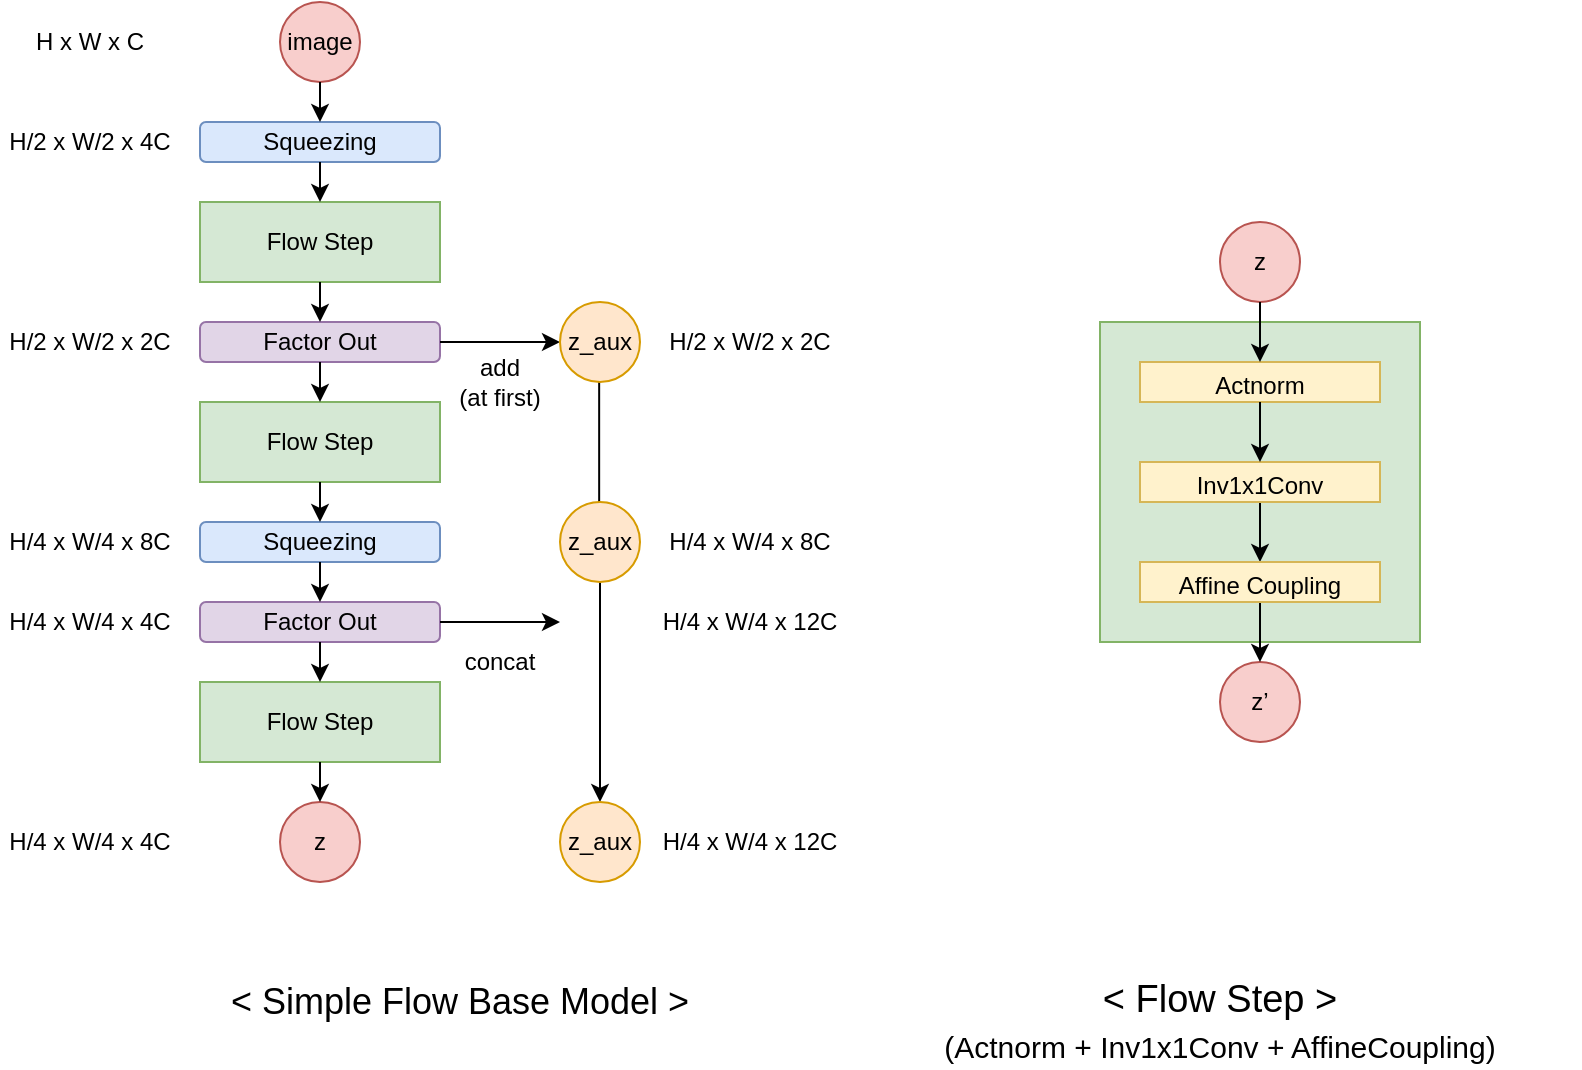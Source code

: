 <mxfile version="13.1.3" type="github"><diagram id="MLvaXR7uLGM2AmDOs16T" name="Page-1"><mxGraphModel dx="1010" dy="593" grid="1" gridSize="10" guides="1" tooltips="1" connect="1" arrows="1" fold="1" page="1" pageScale="1" pageWidth="827" pageHeight="1169" math="0" shadow="0"><root><mxCell id="0"/><mxCell id="1" parent="0"/><mxCell id="Kt0HlYR-KOXyF1gNKev--61" value="" style="rounded=0;whiteSpace=wrap;html=1;fontSize=19;fillColor=#d5e8d4;strokeColor=#82b366;" vertex="1" parent="1"><mxGeometry x="560" y="170" width="160" height="160" as="geometry"/></mxCell><mxCell id="Kt0HlYR-KOXyF1gNKev--3" value="Flow Step" style="rounded=0;whiteSpace=wrap;html=1;fillColor=#d5e8d4;strokeColor=#82b366;" vertex="1" parent="1"><mxGeometry x="110" y="110" width="120" height="40" as="geometry"/></mxCell><mxCell id="Kt0HlYR-KOXyF1gNKev--4" value="Flow Step" style="rounded=0;whiteSpace=wrap;html=1;fillColor=#d5e8d4;strokeColor=#82b366;" vertex="1" parent="1"><mxGeometry x="110" y="210" width="120" height="40" as="geometry"/></mxCell><mxCell id="Kt0HlYR-KOXyF1gNKev--7" value="Squeezing" style="rounded=1;whiteSpace=wrap;html=1;fillColor=#dae8fc;strokeColor=#6c8ebf;" vertex="1" parent="1"><mxGeometry x="110" y="70" width="120" height="20" as="geometry"/></mxCell><mxCell id="Kt0HlYR-KOXyF1gNKev--8" value="Factor Out" style="rounded=1;whiteSpace=wrap;html=1;fillColor=#e1d5e7;strokeColor=#9673a6;" vertex="1" parent="1"><mxGeometry x="110" y="170" width="120" height="20" as="geometry"/></mxCell><mxCell id="Kt0HlYR-KOXyF1gNKev--9" value="Flow Step" style="rounded=0;whiteSpace=wrap;html=1;fillColor=#d5e8d4;strokeColor=#82b366;" vertex="1" parent="1"><mxGeometry x="110" y="350" width="120" height="40" as="geometry"/></mxCell><mxCell id="Kt0HlYR-KOXyF1gNKev--10" value="Squeezing" style="rounded=1;whiteSpace=wrap;html=1;fillColor=#dae8fc;strokeColor=#6c8ebf;" vertex="1" parent="1"><mxGeometry x="110" y="270" width="120" height="20" as="geometry"/></mxCell><mxCell id="Kt0HlYR-KOXyF1gNKev--11" value="" style="endArrow=classic;html=1;exitX=1;exitY=0.5;exitDx=0;exitDy=0;" edge="1" parent="1" source="Kt0HlYR-KOXyF1gNKev--8"><mxGeometry width="50" height="50" relative="1" as="geometry"><mxPoint x="420" y="320" as="sourcePoint"/><mxPoint x="290" y="180" as="targetPoint"/></mxGeometry></mxCell><mxCell id="Kt0HlYR-KOXyF1gNKev--13" value="" style="endArrow=classic;html=1;" edge="1" parent="1"><mxGeometry width="50" height="50" relative="1" as="geometry"><mxPoint x="309.58" y="200" as="sourcePoint"/><mxPoint x="309.58" y="270" as="targetPoint"/></mxGeometry></mxCell><mxCell id="Kt0HlYR-KOXyF1gNKev--14" value="" style="endArrow=classic;html=1;exitX=0.5;exitY=1;exitDx=0;exitDy=0;entryX=0.5;entryY=0;entryDx=0;entryDy=0;" edge="1" parent="1" source="Kt0HlYR-KOXyF1gNKev--16" target="Kt0HlYR-KOXyF1gNKev--35"><mxGeometry width="50" height="50" relative="1" as="geometry"><mxPoint x="310" y="340" as="sourcePoint"/><mxPoint x="310" y="410" as="targetPoint"/></mxGeometry></mxCell><mxCell id="Kt0HlYR-KOXyF1gNKev--15" value="z_aux" style="ellipse;whiteSpace=wrap;html=1;aspect=fixed;fillColor=#ffe6cc;strokeColor=#d79b00;" vertex="1" parent="1"><mxGeometry x="290" y="160" width="40" height="40" as="geometry"/></mxCell><mxCell id="Kt0HlYR-KOXyF1gNKev--16" value="z_aux" style="ellipse;whiteSpace=wrap;html=1;aspect=fixed;fillColor=#ffe6cc;strokeColor=#d79b00;" vertex="1" parent="1"><mxGeometry x="290" y="260" width="40" height="40" as="geometry"/></mxCell><mxCell id="Kt0HlYR-KOXyF1gNKev--17" value="Factor Out" style="rounded=1;whiteSpace=wrap;html=1;fillColor=#e1d5e7;strokeColor=#9673a6;" vertex="1" parent="1"><mxGeometry x="110" y="310" width="120" height="20" as="geometry"/></mxCell><mxCell id="Kt0HlYR-KOXyF1gNKev--22" value="" style="endArrow=classic;html=1;exitX=1;exitY=0.5;exitDx=0;exitDy=0;" edge="1" parent="1" source="Kt0HlYR-KOXyF1gNKev--17"><mxGeometry width="50" height="50" relative="1" as="geometry"><mxPoint x="390" y="340" as="sourcePoint"/><mxPoint x="290" y="320" as="targetPoint"/></mxGeometry></mxCell><mxCell id="Kt0HlYR-KOXyF1gNKev--23" value="concat" style="text;html=1;strokeColor=none;fillColor=none;align=center;verticalAlign=middle;whiteSpace=wrap;rounded=0;" vertex="1" parent="1"><mxGeometry x="240" y="330" width="40" height="20" as="geometry"/></mxCell><mxCell id="Kt0HlYR-KOXyF1gNKev--24" value="add&lt;br&gt;(at first)" style="text;html=1;strokeColor=none;fillColor=none;align=center;verticalAlign=middle;whiteSpace=wrap;rounded=0;" vertex="1" parent="1"><mxGeometry x="235" y="190" width="50" height="20" as="geometry"/></mxCell><mxCell id="Kt0HlYR-KOXyF1gNKev--25" value="H x W x C" style="text;html=1;strokeColor=none;fillColor=none;align=center;verticalAlign=middle;whiteSpace=wrap;rounded=0;" vertex="1" parent="1"><mxGeometry x="25" y="20" width="60" height="20" as="geometry"/></mxCell><mxCell id="Kt0HlYR-KOXyF1gNKev--26" value="H/2 x W/2 x 4C" style="text;html=1;strokeColor=none;fillColor=none;align=center;verticalAlign=middle;whiteSpace=wrap;rounded=0;" vertex="1" parent="1"><mxGeometry x="10" y="70" width="90" height="20" as="geometry"/></mxCell><mxCell id="Kt0HlYR-KOXyF1gNKev--27" value="H/2 x W/2 x 2C" style="text;html=1;strokeColor=none;fillColor=none;align=center;verticalAlign=middle;whiteSpace=wrap;rounded=0;" vertex="1" parent="1"><mxGeometry x="10" y="170" width="90" height="20" as="geometry"/></mxCell><mxCell id="Kt0HlYR-KOXyF1gNKev--28" value="H/2 x W/2 x 2C" style="text;html=1;strokeColor=none;fillColor=none;align=center;verticalAlign=middle;whiteSpace=wrap;rounded=0;" vertex="1" parent="1"><mxGeometry x="340" y="170" width="90" height="20" as="geometry"/></mxCell><mxCell id="Kt0HlYR-KOXyF1gNKev--29" value="H/4 x W/4 x 8C" style="text;html=1;strokeColor=none;fillColor=none;align=center;verticalAlign=middle;whiteSpace=wrap;rounded=0;" vertex="1" parent="1"><mxGeometry x="340" y="270" width="90" height="20" as="geometry"/></mxCell><mxCell id="Kt0HlYR-KOXyF1gNKev--30" value="H/4 x W/4 x 8C" style="text;html=1;strokeColor=none;fillColor=none;align=center;verticalAlign=middle;whiteSpace=wrap;rounded=0;" vertex="1" parent="1"><mxGeometry x="10" y="270" width="90" height="20" as="geometry"/></mxCell><mxCell id="Kt0HlYR-KOXyF1gNKev--31" value="H/4 x W/4 x 4C" style="text;html=1;strokeColor=none;fillColor=none;align=center;verticalAlign=middle;whiteSpace=wrap;rounded=0;" vertex="1" parent="1"><mxGeometry x="10" y="310" width="90" height="20" as="geometry"/></mxCell><mxCell id="Kt0HlYR-KOXyF1gNKev--32" value="H/4 x W/4 x 12C" style="text;html=1;strokeColor=none;fillColor=none;align=center;verticalAlign=middle;whiteSpace=wrap;rounded=0;" vertex="1" parent="1"><mxGeometry x="340" y="310" width="90" height="20" as="geometry"/></mxCell><mxCell id="Kt0HlYR-KOXyF1gNKev--33" value="H/4 x W/4 x 4C" style="text;html=1;strokeColor=none;fillColor=none;align=center;verticalAlign=middle;whiteSpace=wrap;rounded=0;" vertex="1" parent="1"><mxGeometry x="10" y="420" width="90" height="20" as="geometry"/></mxCell><mxCell id="Kt0HlYR-KOXyF1gNKev--34" value="H/4 x W/4 x 12C" style="text;html=1;strokeColor=none;fillColor=none;align=center;verticalAlign=middle;whiteSpace=wrap;rounded=0;" vertex="1" parent="1"><mxGeometry x="340" y="420" width="90" height="20" as="geometry"/></mxCell><mxCell id="Kt0HlYR-KOXyF1gNKev--35" value="z_aux" style="ellipse;whiteSpace=wrap;html=1;aspect=fixed;fillColor=#ffe6cc;strokeColor=#d79b00;" vertex="1" parent="1"><mxGeometry x="290" y="410" width="40" height="40" as="geometry"/></mxCell><mxCell id="Kt0HlYR-KOXyF1gNKev--36" value="image" style="ellipse;whiteSpace=wrap;html=1;aspect=fixed;fillColor=#f8cecc;strokeColor=#b85450;" vertex="1" parent="1"><mxGeometry x="150" y="10" width="40" height="40" as="geometry"/></mxCell><mxCell id="Kt0HlYR-KOXyF1gNKev--37" value="z" style="ellipse;whiteSpace=wrap;html=1;aspect=fixed;fillColor=#f8cecc;strokeColor=#b85450;" vertex="1" parent="1"><mxGeometry x="150" y="410" width="40" height="40" as="geometry"/></mxCell><mxCell id="Kt0HlYR-KOXyF1gNKev--39" value="" style="endArrow=classic;html=1;exitX=0.5;exitY=1;exitDx=0;exitDy=0;entryX=0.5;entryY=0;entryDx=0;entryDy=0;" edge="1" parent="1" source="Kt0HlYR-KOXyF1gNKev--36" target="Kt0HlYR-KOXyF1gNKev--7"><mxGeometry width="50" height="50" relative="1" as="geometry"><mxPoint x="360" y="290" as="sourcePoint"/><mxPoint x="410" y="240" as="targetPoint"/></mxGeometry></mxCell><mxCell id="Kt0HlYR-KOXyF1gNKev--40" value="" style="endArrow=classic;html=1;exitX=0.5;exitY=1;exitDx=0;exitDy=0;" edge="1" parent="1" source="Kt0HlYR-KOXyF1gNKev--7" target="Kt0HlYR-KOXyF1gNKev--3"><mxGeometry width="50" height="50" relative="1" as="geometry"><mxPoint x="360" y="290" as="sourcePoint"/><mxPoint x="410" y="240" as="targetPoint"/></mxGeometry></mxCell><mxCell id="Kt0HlYR-KOXyF1gNKev--41" value="" style="endArrow=classic;html=1;exitX=0.5;exitY=1;exitDx=0;exitDy=0;" edge="1" parent="1" source="Kt0HlYR-KOXyF1gNKev--3" target="Kt0HlYR-KOXyF1gNKev--8"><mxGeometry width="50" height="50" relative="1" as="geometry"><mxPoint x="360" y="290" as="sourcePoint"/><mxPoint x="410" y="240" as="targetPoint"/></mxGeometry></mxCell><mxCell id="Kt0HlYR-KOXyF1gNKev--42" value="" style="endArrow=classic;html=1;exitX=0.5;exitY=1;exitDx=0;exitDy=0;entryX=0.5;entryY=0;entryDx=0;entryDy=0;" edge="1" parent="1" source="Kt0HlYR-KOXyF1gNKev--8" target="Kt0HlYR-KOXyF1gNKev--4"><mxGeometry width="50" height="50" relative="1" as="geometry"><mxPoint x="360" y="290" as="sourcePoint"/><mxPoint x="410" y="240" as="targetPoint"/></mxGeometry></mxCell><mxCell id="Kt0HlYR-KOXyF1gNKev--43" value="" style="endArrow=classic;html=1;exitX=0.5;exitY=1;exitDx=0;exitDy=0;entryX=0.5;entryY=0;entryDx=0;entryDy=0;" edge="1" parent="1" source="Kt0HlYR-KOXyF1gNKev--4" target="Kt0HlYR-KOXyF1gNKev--10"><mxGeometry width="50" height="50" relative="1" as="geometry"><mxPoint x="360" y="290" as="sourcePoint"/><mxPoint x="410" y="240" as="targetPoint"/></mxGeometry></mxCell><mxCell id="Kt0HlYR-KOXyF1gNKev--44" value="" style="endArrow=classic;html=1;exitX=0.5;exitY=1;exitDx=0;exitDy=0;entryX=0.5;entryY=0;entryDx=0;entryDy=0;" edge="1" parent="1" source="Kt0HlYR-KOXyF1gNKev--10" target="Kt0HlYR-KOXyF1gNKev--17"><mxGeometry width="50" height="50" relative="1" as="geometry"><mxPoint x="360" y="290" as="sourcePoint"/><mxPoint x="410" y="240" as="targetPoint"/></mxGeometry></mxCell><mxCell id="Kt0HlYR-KOXyF1gNKev--45" value="" style="endArrow=classic;html=1;exitX=0.5;exitY=1;exitDx=0;exitDy=0;" edge="1" parent="1" source="Kt0HlYR-KOXyF1gNKev--17" target="Kt0HlYR-KOXyF1gNKev--9"><mxGeometry width="50" height="50" relative="1" as="geometry"><mxPoint x="360" y="290" as="sourcePoint"/><mxPoint x="410" y="240" as="targetPoint"/></mxGeometry></mxCell><mxCell id="Kt0HlYR-KOXyF1gNKev--46" value="" style="endArrow=classic;html=1;exitX=0.5;exitY=1;exitDx=0;exitDy=0;" edge="1" parent="1" source="Kt0HlYR-KOXyF1gNKev--9" target="Kt0HlYR-KOXyF1gNKev--37"><mxGeometry width="50" height="50" relative="1" as="geometry"><mxPoint x="360" y="290" as="sourcePoint"/><mxPoint x="410" y="240" as="targetPoint"/></mxGeometry></mxCell><mxCell id="Kt0HlYR-KOXyF1gNKev--47" value="&amp;lt; Simple Flow Base Model &amp;gt;" style="text;html=1;strokeColor=none;fillColor=none;align=center;verticalAlign=middle;whiteSpace=wrap;rounded=0;fontSize=18;" vertex="1" parent="1"><mxGeometry x="120" y="500" width="240" height="20" as="geometry"/></mxCell><mxCell id="Kt0HlYR-KOXyF1gNKev--48" value="&lt;span style=&quot;font-size: 19px&quot;&gt;&amp;lt; Flow Step &amp;gt;&lt;/span&gt;&lt;br style=&quot;font-size: 19px&quot;&gt;&lt;font style=&quot;font-size: 15px&quot;&gt;(Actnorm + Inv1x1Conv + AffineCoupling)&lt;/font&gt;" style="text;html=1;strokeColor=none;fillColor=none;align=center;verticalAlign=middle;whiteSpace=wrap;rounded=0;fontSize=19;" vertex="1" parent="1"><mxGeometry x="440" y="510" width="360" height="20" as="geometry"/></mxCell><mxCell id="Kt0HlYR-KOXyF1gNKev--51" value="z" style="ellipse;whiteSpace=wrap;html=1;aspect=fixed;fillColor=#f8cecc;strokeColor=#b85450;" vertex="1" parent="1"><mxGeometry x="620" y="120" width="40" height="40" as="geometry"/></mxCell><mxCell id="Kt0HlYR-KOXyF1gNKev--52" value="z’" style="ellipse;whiteSpace=wrap;html=1;aspect=fixed;fillColor=#f8cecc;strokeColor=#b85450;" vertex="1" parent="1"><mxGeometry x="620" y="340" width="40" height="40" as="geometry"/></mxCell><mxCell id="Kt0HlYR-KOXyF1gNKev--53" value="&lt;font style=&quot;font-size: 12px&quot;&gt;Actnorm&lt;/font&gt;" style="rounded=0;whiteSpace=wrap;html=1;fontSize=19;fillColor=#fff2cc;strokeColor=#d6b656;" vertex="1" parent="1"><mxGeometry x="580" y="190" width="120" height="20" as="geometry"/></mxCell><mxCell id="Kt0HlYR-KOXyF1gNKev--59" style="edgeStyle=orthogonalEdgeStyle;rounded=0;orthogonalLoop=1;jettySize=auto;html=1;exitX=0.5;exitY=1;exitDx=0;exitDy=0;entryX=0.5;entryY=0;entryDx=0;entryDy=0;fontSize=19;" edge="1" parent="1" source="Kt0HlYR-KOXyF1gNKev--55" target="Kt0HlYR-KOXyF1gNKev--56"><mxGeometry relative="1" as="geometry"/></mxCell><mxCell id="Kt0HlYR-KOXyF1gNKev--55" value="&lt;font style=&quot;font-size: 12px&quot;&gt;Inv1x1Conv&lt;/font&gt;" style="rounded=0;whiteSpace=wrap;html=1;fontSize=19;fillColor=#fff2cc;strokeColor=#d6b656;" vertex="1" parent="1"><mxGeometry x="580" y="240" width="120" height="20" as="geometry"/></mxCell><mxCell id="Kt0HlYR-KOXyF1gNKev--60" style="edgeStyle=orthogonalEdgeStyle;rounded=0;orthogonalLoop=1;jettySize=auto;html=1;exitX=0.5;exitY=1;exitDx=0;exitDy=0;entryX=0.5;entryY=0;entryDx=0;entryDy=0;fontSize=19;" edge="1" parent="1" source="Kt0HlYR-KOXyF1gNKev--56" target="Kt0HlYR-KOXyF1gNKev--52"><mxGeometry relative="1" as="geometry"/></mxCell><mxCell id="Kt0HlYR-KOXyF1gNKev--56" value="&lt;font style=&quot;font-size: 12px&quot;&gt;Affine Coupling&lt;/font&gt;" style="rounded=0;whiteSpace=wrap;html=1;fontSize=19;fillColor=#fff2cc;strokeColor=#d6b656;" vertex="1" parent="1"><mxGeometry x="580" y="290" width="120" height="20" as="geometry"/></mxCell><mxCell id="Kt0HlYR-KOXyF1gNKev--57" value="" style="endArrow=classic;html=1;fontSize=19;exitX=0.5;exitY=1;exitDx=0;exitDy=0;entryX=0.5;entryY=0;entryDx=0;entryDy=0;" edge="1" parent="1" source="Kt0HlYR-KOXyF1gNKev--51" target="Kt0HlYR-KOXyF1gNKev--53"><mxGeometry width="50" height="50" relative="1" as="geometry"><mxPoint x="360" y="290" as="sourcePoint"/><mxPoint x="410" y="240" as="targetPoint"/></mxGeometry></mxCell><mxCell id="Kt0HlYR-KOXyF1gNKev--58" value="" style="endArrow=classic;html=1;fontSize=19;exitX=0.5;exitY=1;exitDx=0;exitDy=0;entryX=0.5;entryY=0;entryDx=0;entryDy=0;" edge="1" parent="1" source="Kt0HlYR-KOXyF1gNKev--53" target="Kt0HlYR-KOXyF1gNKev--55"><mxGeometry width="50" height="50" relative="1" as="geometry"><mxPoint x="360" y="290" as="sourcePoint"/><mxPoint x="410" y="240" as="targetPoint"/></mxGeometry></mxCell></root></mxGraphModel></diagram></mxfile>